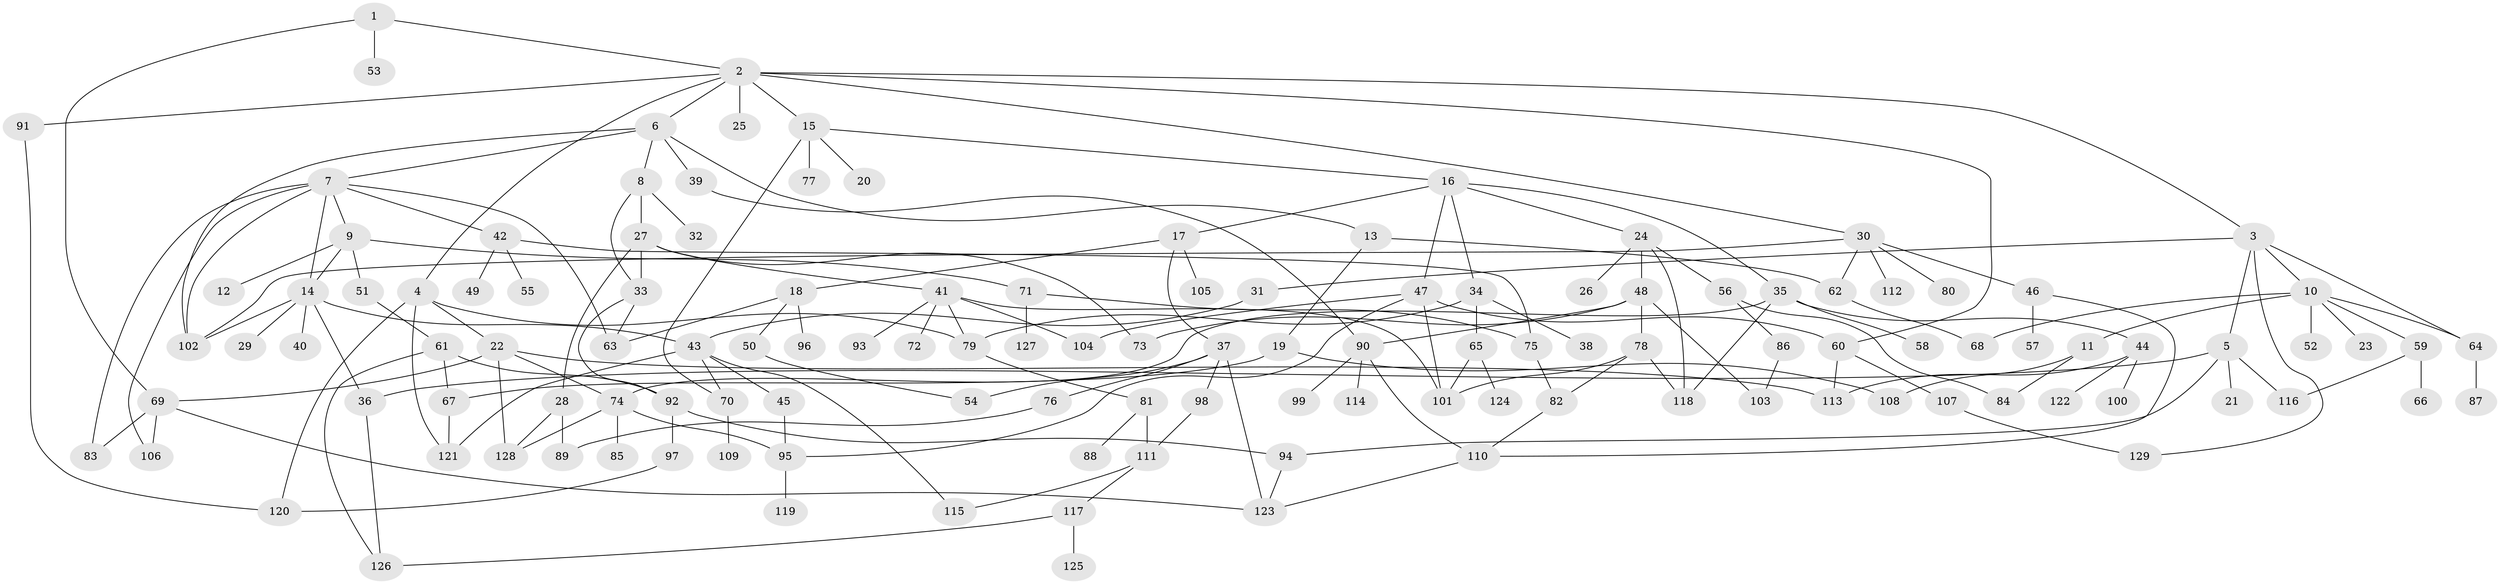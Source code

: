 // Generated by graph-tools (version 1.1) at 2025/00/03/09/25 03:00:57]
// undirected, 129 vertices, 187 edges
graph export_dot {
graph [start="1"]
  node [color=gray90,style=filled];
  1;
  2;
  3;
  4;
  5;
  6;
  7;
  8;
  9;
  10;
  11;
  12;
  13;
  14;
  15;
  16;
  17;
  18;
  19;
  20;
  21;
  22;
  23;
  24;
  25;
  26;
  27;
  28;
  29;
  30;
  31;
  32;
  33;
  34;
  35;
  36;
  37;
  38;
  39;
  40;
  41;
  42;
  43;
  44;
  45;
  46;
  47;
  48;
  49;
  50;
  51;
  52;
  53;
  54;
  55;
  56;
  57;
  58;
  59;
  60;
  61;
  62;
  63;
  64;
  65;
  66;
  67;
  68;
  69;
  70;
  71;
  72;
  73;
  74;
  75;
  76;
  77;
  78;
  79;
  80;
  81;
  82;
  83;
  84;
  85;
  86;
  87;
  88;
  89;
  90;
  91;
  92;
  93;
  94;
  95;
  96;
  97;
  98;
  99;
  100;
  101;
  102;
  103;
  104;
  105;
  106;
  107;
  108;
  109;
  110;
  111;
  112;
  113;
  114;
  115;
  116;
  117;
  118;
  119;
  120;
  121;
  122;
  123;
  124;
  125;
  126;
  127;
  128;
  129;
  1 -- 2;
  1 -- 53;
  1 -- 69;
  2 -- 3;
  2 -- 4;
  2 -- 6;
  2 -- 15;
  2 -- 25;
  2 -- 30;
  2 -- 60;
  2 -- 91;
  3 -- 5;
  3 -- 10;
  3 -- 31;
  3 -- 64;
  3 -- 129;
  4 -- 22;
  4 -- 120;
  4 -- 121;
  4 -- 79;
  5 -- 21;
  5 -- 116;
  5 -- 94;
  5 -- 36;
  6 -- 7;
  6 -- 8;
  6 -- 13;
  6 -- 39;
  6 -- 102;
  7 -- 9;
  7 -- 14;
  7 -- 42;
  7 -- 83;
  7 -- 102;
  7 -- 106;
  7 -- 63;
  8 -- 27;
  8 -- 32;
  8 -- 33;
  9 -- 12;
  9 -- 51;
  9 -- 71;
  9 -- 14;
  10 -- 11;
  10 -- 23;
  10 -- 52;
  10 -- 59;
  10 -- 64;
  10 -- 68;
  11 -- 84;
  11 -- 108;
  13 -- 19;
  13 -- 62;
  14 -- 29;
  14 -- 36;
  14 -- 40;
  14 -- 43;
  14 -- 102;
  15 -- 16;
  15 -- 20;
  15 -- 77;
  15 -- 70;
  16 -- 17;
  16 -- 24;
  16 -- 34;
  16 -- 35;
  16 -- 47;
  17 -- 18;
  17 -- 37;
  17 -- 105;
  18 -- 50;
  18 -- 63;
  18 -- 96;
  19 -- 108;
  19 -- 67;
  22 -- 69;
  22 -- 74;
  22 -- 113;
  22 -- 128;
  24 -- 26;
  24 -- 48;
  24 -- 56;
  24 -- 118;
  27 -- 28;
  27 -- 33;
  27 -- 41;
  27 -- 73;
  28 -- 89;
  28 -- 128;
  30 -- 46;
  30 -- 62;
  30 -- 80;
  30 -- 112;
  30 -- 102;
  31 -- 43;
  33 -- 92;
  33 -- 63;
  34 -- 38;
  34 -- 65;
  34 -- 79;
  35 -- 44;
  35 -- 58;
  35 -- 74;
  35 -- 118;
  36 -- 126;
  37 -- 54;
  37 -- 76;
  37 -- 98;
  37 -- 123;
  39 -- 90;
  41 -- 72;
  41 -- 93;
  41 -- 79;
  41 -- 101;
  41 -- 104;
  42 -- 49;
  42 -- 55;
  42 -- 75;
  43 -- 45;
  43 -- 70;
  43 -- 115;
  43 -- 121;
  44 -- 100;
  44 -- 122;
  44 -- 113;
  45 -- 95;
  46 -- 57;
  46 -- 110;
  47 -- 95;
  47 -- 104;
  47 -- 60;
  47 -- 101;
  48 -- 78;
  48 -- 73;
  48 -- 103;
  48 -- 90;
  50 -- 54;
  51 -- 61;
  56 -- 86;
  56 -- 84;
  59 -- 66;
  59 -- 116;
  60 -- 107;
  60 -- 113;
  61 -- 67;
  61 -- 126;
  61 -- 92;
  62 -- 68;
  64 -- 87;
  65 -- 124;
  65 -- 101;
  67 -- 121;
  69 -- 106;
  69 -- 83;
  69 -- 123;
  70 -- 109;
  71 -- 127;
  71 -- 75;
  74 -- 85;
  74 -- 128;
  74 -- 95;
  75 -- 82;
  76 -- 89;
  78 -- 101;
  78 -- 118;
  78 -- 82;
  79 -- 81;
  81 -- 88;
  81 -- 111;
  82 -- 110;
  86 -- 103;
  90 -- 99;
  90 -- 110;
  90 -- 114;
  91 -- 120;
  92 -- 94;
  92 -- 97;
  94 -- 123;
  95 -- 119;
  97 -- 120;
  98 -- 111;
  107 -- 129;
  110 -- 123;
  111 -- 115;
  111 -- 117;
  117 -- 125;
  117 -- 126;
}
